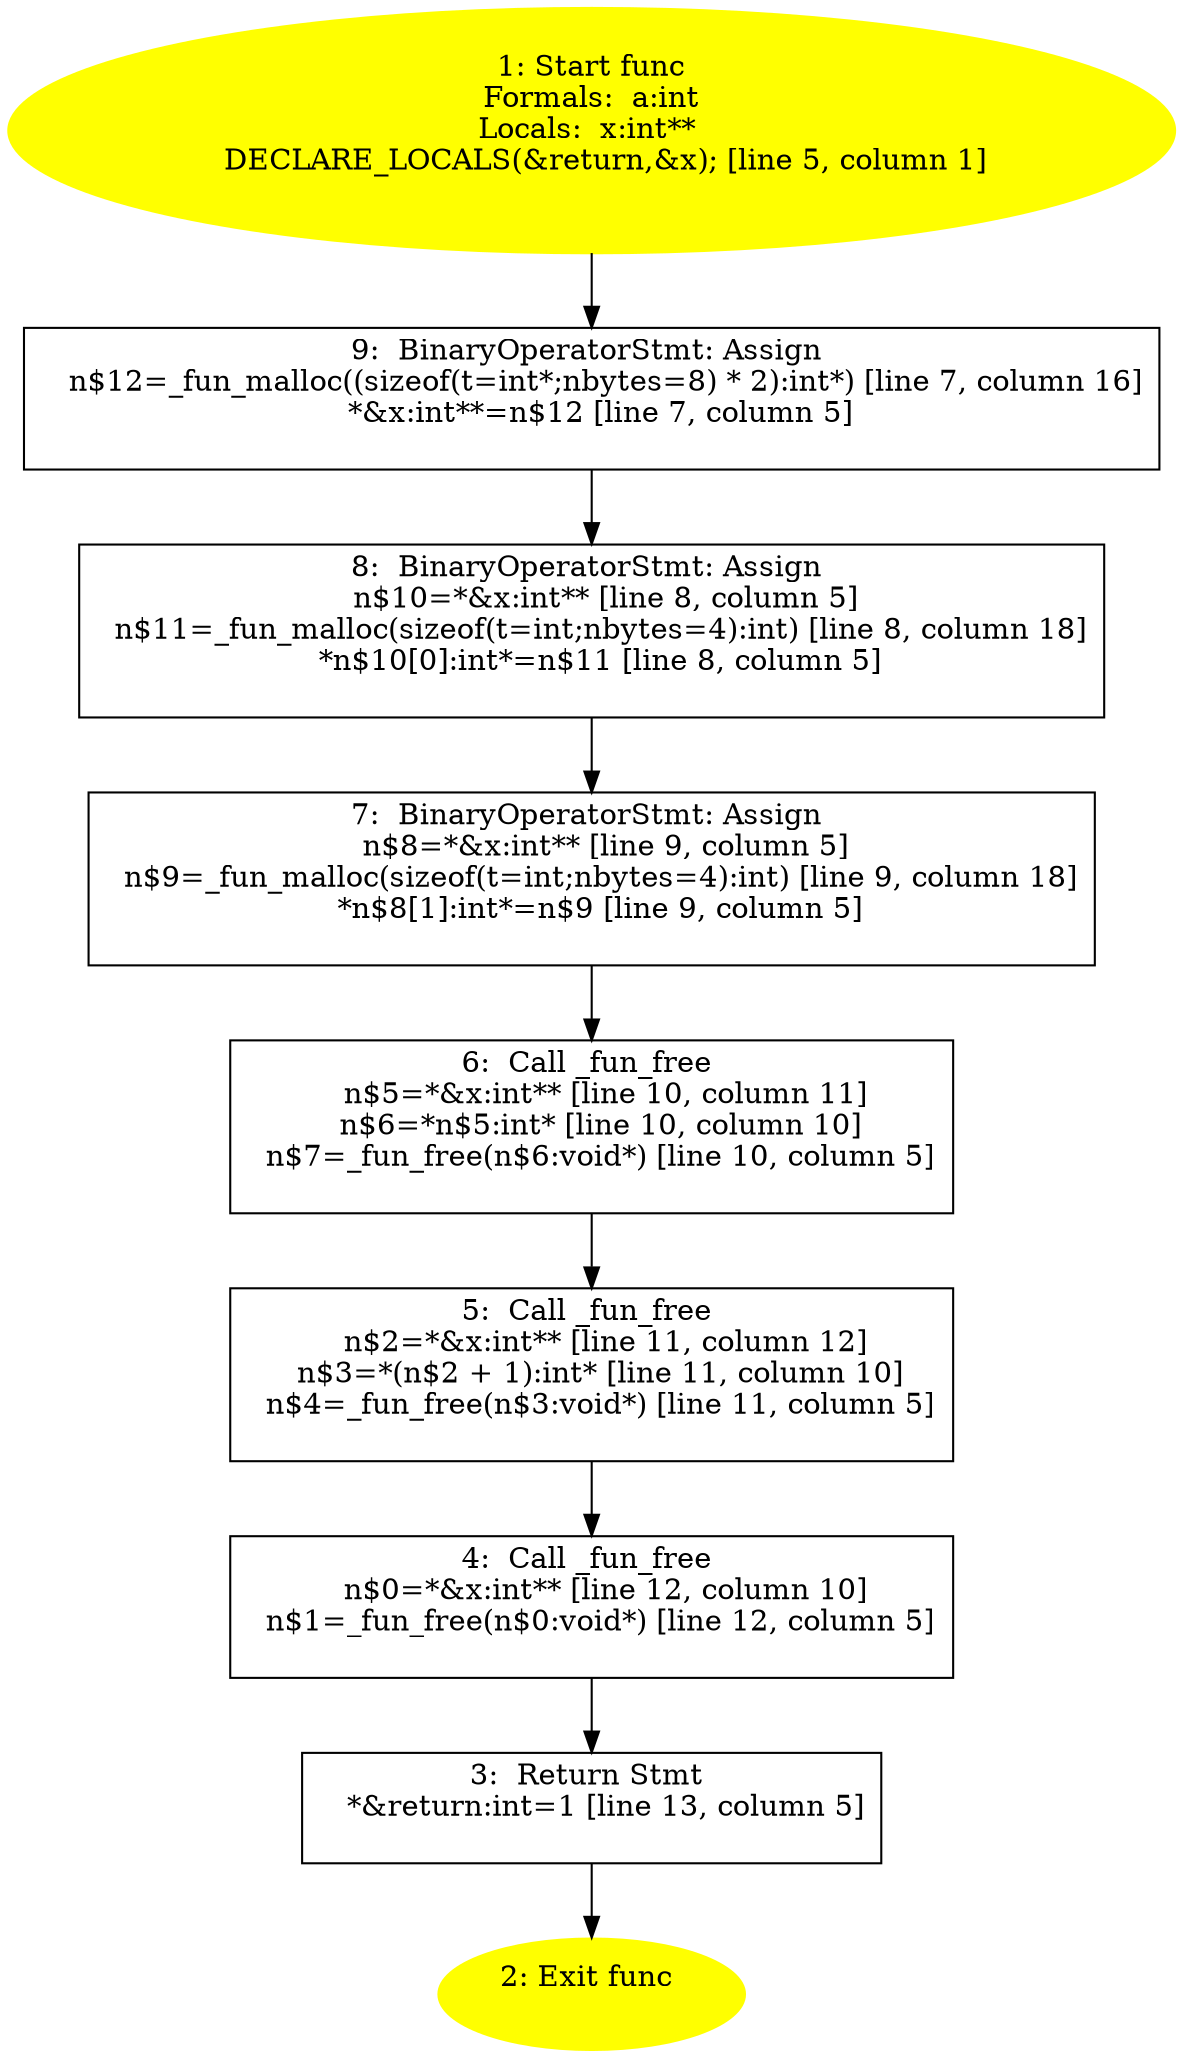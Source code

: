 /* @generated */
digraph cfg {
"func.7df4935f4a5a2865191ef74f64df8754_1" [label="1: Start func\nFormals:  a:int\nLocals:  x:int** \n   DECLARE_LOCALS(&return,&x); [line 5, column 1]\n " color=yellow style=filled]
	

	 "func.7df4935f4a5a2865191ef74f64df8754_1" -> "func.7df4935f4a5a2865191ef74f64df8754_9" ;
"func.7df4935f4a5a2865191ef74f64df8754_2" [label="2: Exit func \n  " color=yellow style=filled]
	

"func.7df4935f4a5a2865191ef74f64df8754_3" [label="3:  Return Stmt \n   *&return:int=1 [line 13, column 5]\n " shape="box"]
	

	 "func.7df4935f4a5a2865191ef74f64df8754_3" -> "func.7df4935f4a5a2865191ef74f64df8754_2" ;
"func.7df4935f4a5a2865191ef74f64df8754_4" [label="4:  Call _fun_free \n   n$0=*&x:int** [line 12, column 10]\n  n$1=_fun_free(n$0:void*) [line 12, column 5]\n " shape="box"]
	

	 "func.7df4935f4a5a2865191ef74f64df8754_4" -> "func.7df4935f4a5a2865191ef74f64df8754_3" ;
"func.7df4935f4a5a2865191ef74f64df8754_5" [label="5:  Call _fun_free \n   n$2=*&x:int** [line 11, column 12]\n  n$3=*(n$2 + 1):int* [line 11, column 10]\n  n$4=_fun_free(n$3:void*) [line 11, column 5]\n " shape="box"]
	

	 "func.7df4935f4a5a2865191ef74f64df8754_5" -> "func.7df4935f4a5a2865191ef74f64df8754_4" ;
"func.7df4935f4a5a2865191ef74f64df8754_6" [label="6:  Call _fun_free \n   n$5=*&x:int** [line 10, column 11]\n  n$6=*n$5:int* [line 10, column 10]\n  n$7=_fun_free(n$6:void*) [line 10, column 5]\n " shape="box"]
	

	 "func.7df4935f4a5a2865191ef74f64df8754_6" -> "func.7df4935f4a5a2865191ef74f64df8754_5" ;
"func.7df4935f4a5a2865191ef74f64df8754_7" [label="7:  BinaryOperatorStmt: Assign \n   n$8=*&x:int** [line 9, column 5]\n  n$9=_fun_malloc(sizeof(t=int;nbytes=4):int) [line 9, column 18]\n  *n$8[1]:int*=n$9 [line 9, column 5]\n " shape="box"]
	

	 "func.7df4935f4a5a2865191ef74f64df8754_7" -> "func.7df4935f4a5a2865191ef74f64df8754_6" ;
"func.7df4935f4a5a2865191ef74f64df8754_8" [label="8:  BinaryOperatorStmt: Assign \n   n$10=*&x:int** [line 8, column 5]\n  n$11=_fun_malloc(sizeof(t=int;nbytes=4):int) [line 8, column 18]\n  *n$10[0]:int*=n$11 [line 8, column 5]\n " shape="box"]
	

	 "func.7df4935f4a5a2865191ef74f64df8754_8" -> "func.7df4935f4a5a2865191ef74f64df8754_7" ;
"func.7df4935f4a5a2865191ef74f64df8754_9" [label="9:  BinaryOperatorStmt: Assign \n   n$12=_fun_malloc((sizeof(t=int*;nbytes=8) * 2):int*) [line 7, column 16]\n  *&x:int**=n$12 [line 7, column 5]\n " shape="box"]
	

	 "func.7df4935f4a5a2865191ef74f64df8754_9" -> "func.7df4935f4a5a2865191ef74f64df8754_8" ;
}
